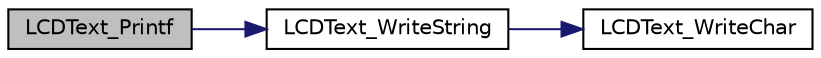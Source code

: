 digraph "LCDText_Printf"
{
 // LATEX_PDF_SIZE
  edge [fontname="Helvetica",fontsize="10",labelfontname="Helvetica",labelfontsize="10"];
  node [fontname="Helvetica",fontsize="10",shape=record];
  rankdir="LR";
  Node1 [label="LCDText_Printf",height=0.2,width=0.4,color="black", fillcolor="grey75", style="filled", fontcolor="black",tooltip="Writes to LCD Display as 'printf()' would write to stdout."];
  Node1 -> Node2 [color="midnightblue",fontsize="10",style="solid",fontname="Helvetica"];
  Node2 [label="LCDText_WriteString",height=0.2,width=0.4,color="black", fillcolor="white", style="filled",URL="$da/da4/group__LCD__Public__Functions.html#ga346f0227c399d12098b2b1d1e5d46da0",tooltip="Writes a string from the location of the cursor."];
  Node2 -> Node3 [color="midnightblue",fontsize="10",style="solid",fontname="Helvetica"];
  Node3 [label="LCDText_WriteChar",height=0.2,width=0.4,color="black", fillcolor="white", style="filled",URL="$da/da4/group__LCD__Public__Functions.html#gae2457428e83fd94180055837bd9f9675",tooltip="Writes a char in the same location as cursor."];
}
